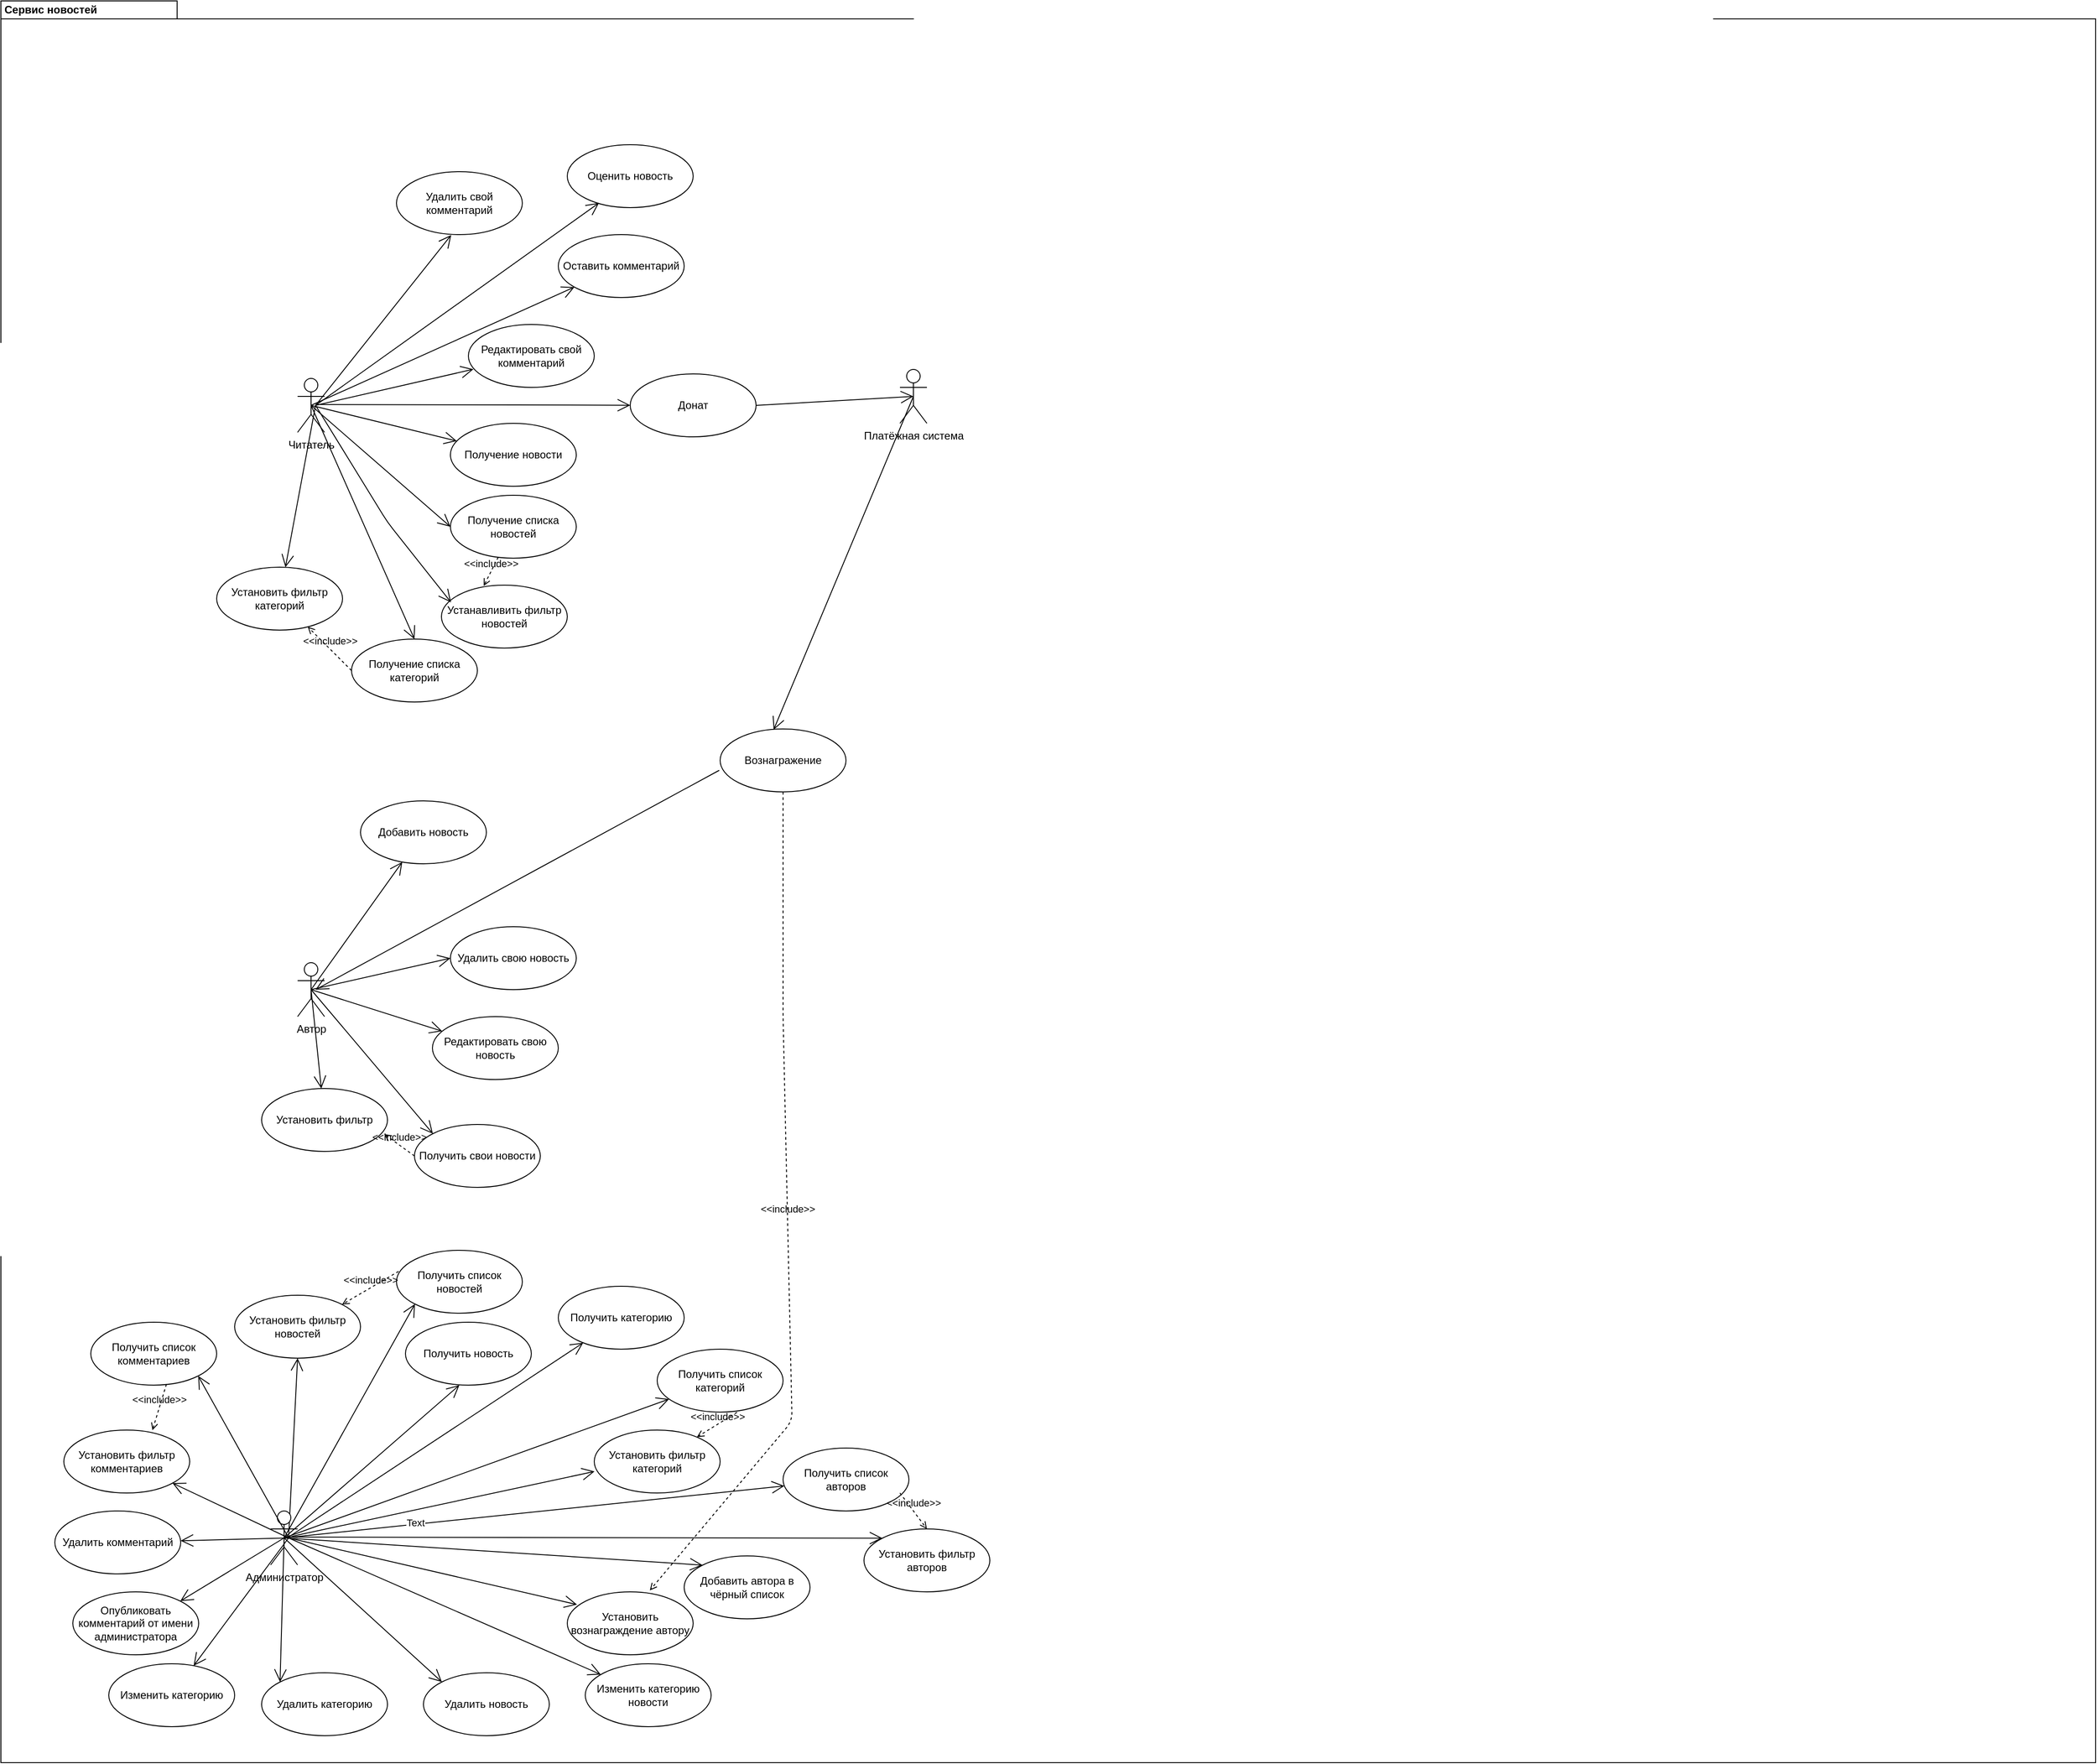 <mxfile version="14.7.8" type="device"><diagram name="Page-1" id="c4acf3e9-155e-7222-9cf6-157b1a14988f"><mxGraphModel dx="4240" dy="1097" grid="1" gridSize="10" guides="1" tooltips="1" connect="1" arrows="1" fold="1" page="1" pageScale="1" pageWidth="1654" pageHeight="2336" background="none" math="0" shadow="0"><root><mxCell id="0"/><mxCell id="1" parent="0"/><mxCell id="uFGTgFRjdAj6WxUJaAlC-4" value="Сервис новостей" style="shape=folder;fontStyle=1;tabWidth=110;tabHeight=20;tabPosition=left;html=1;boundedLbl=1;labelInHeader=1;container=1;collapsible=0;recursiveResize=0;fillColor=#FFFFFF;" parent="1" vertex="1"><mxGeometry x="-710" y="90" width="2330" height="1960" as="geometry"/></mxCell><mxCell id="uFGTgFRjdAj6WxUJaAlC-10" value="Получение списка новостей" style="ellipse;whiteSpace=wrap;html=1;fillColor=#FFFFFF;" parent="uFGTgFRjdAj6WxUJaAlC-4" vertex="1"><mxGeometry x="500" y="550" width="140" height="70" as="geometry"/></mxCell><mxCell id="uFGTgFRjdAj6WxUJaAlC-23" value="Получение списка категорий" style="ellipse;whiteSpace=wrap;html=1;fillColor=#FFFFFF;" parent="uFGTgFRjdAj6WxUJaAlC-4" vertex="1"><mxGeometry x="390" y="710" width="140" height="70" as="geometry"/></mxCell><mxCell id="uFGTgFRjdAj6WxUJaAlC-6" value="Читатель" style="shape=umlActor;verticalLabelPosition=bottom;verticalAlign=top;html=1;outlineConnect=0;fillColor=#FFFFFF;" parent="uFGTgFRjdAj6WxUJaAlC-4" vertex="1"><mxGeometry x="330" y="420" width="30" height="60" as="geometry"/></mxCell><mxCell id="uFGTgFRjdAj6WxUJaAlC-24" value="" style="endArrow=open;endFill=1;endSize=12;html=1;entryX=0.5;entryY=0;entryDx=0;entryDy=0;exitX=0.5;exitY=0.5;exitDx=0;exitDy=0;exitPerimeter=0;" parent="uFGTgFRjdAj6WxUJaAlC-4" source="uFGTgFRjdAj6WxUJaAlC-6" target="uFGTgFRjdAj6WxUJaAlC-23" edge="1"><mxGeometry width="160" relative="1" as="geometry"><mxPoint x="470" y="580" as="sourcePoint"/><mxPoint x="630" y="580" as="targetPoint"/></mxGeometry></mxCell><mxCell id="uFGTgFRjdAj6WxUJaAlC-11" value="" style="endArrow=open;endFill=1;endSize=12;html=1;exitX=0.5;exitY=0.5;exitDx=0;exitDy=0;exitPerimeter=0;entryX=0;entryY=0.5;entryDx=0;entryDy=0;" parent="uFGTgFRjdAj6WxUJaAlC-4" source="uFGTgFRjdAj6WxUJaAlC-6" target="uFGTgFRjdAj6WxUJaAlC-10" edge="1"><mxGeometry width="160" relative="1" as="geometry"><mxPoint x="340" y="470" as="sourcePoint"/><mxPoint x="490" y="520" as="targetPoint"/></mxGeometry></mxCell><mxCell id="uFGTgFRjdAj6WxUJaAlC-37" value="Получить список новостей" style="ellipse;whiteSpace=wrap;html=1;fillColor=#FFFFFF;" parent="uFGTgFRjdAj6WxUJaAlC-4" vertex="1"><mxGeometry x="440" y="1390" width="140" height="70" as="geometry"/></mxCell><mxCell id="uFGTgFRjdAj6WxUJaAlC-38" value="Получить список категорий" style="ellipse;whiteSpace=wrap;html=1;fillColor=#FFFFFF;" parent="uFGTgFRjdAj6WxUJaAlC-4" vertex="1"><mxGeometry x="730" y="1500" width="140" height="70" as="geometry"/></mxCell><mxCell id="uFGTgFRjdAj6WxUJaAlC-43" value="Удалить категорию" style="ellipse;whiteSpace=wrap;html=1;fillColor=#FFFFFF;" parent="uFGTgFRjdAj6WxUJaAlC-4" vertex="1"><mxGeometry x="290" y="1860" width="140" height="70" as="geometry"/></mxCell><mxCell id="uFGTgFRjdAj6WxUJaAlC-8" value="Получение новости" style="ellipse;whiteSpace=wrap;html=1;fillColor=#FFFFFF;" parent="uFGTgFRjdAj6WxUJaAlC-4" vertex="1"><mxGeometry x="500" y="470" width="140" height="70" as="geometry"/></mxCell><mxCell id="uFGTgFRjdAj6WxUJaAlC-36" value="Получить новость" style="ellipse;whiteSpace=wrap;html=1;fillColor=#FFFFFF;" parent="uFGTgFRjdAj6WxUJaAlC-4" vertex="1"><mxGeometry x="450" y="1470" width="140" height="70" as="geometry"/></mxCell><mxCell id="Op2Hag-HSOMwH3bY3JLe-6" value="" style="endArrow=open;endFill=1;endSize=12;html=1;" edge="1" parent="uFGTgFRjdAj6WxUJaAlC-4" target="uFGTgFRjdAj6WxUJaAlC-8"><mxGeometry width="160" relative="1" as="geometry"><mxPoint x="345" y="450" as="sourcePoint"/><mxPoint x="528.54" y="376.21" as="targetPoint"/></mxGeometry></mxCell><mxCell id="uFGTgFRjdAj6WxUJaAlC-31" value="Получить свои новости" style="ellipse;whiteSpace=wrap;html=1;fillColor=#FFFFFF;" parent="uFGTgFRjdAj6WxUJaAlC-4" vertex="1"><mxGeometry x="460" y="1250" width="140" height="70" as="geometry"/></mxCell><mxCell id="uFGTgFRjdAj6WxUJaAlC-33" value="" style="endArrow=open;endFill=1;endSize=12;html=1;entryX=0;entryY=0;entryDx=0;entryDy=0;exitX=0.5;exitY=0.5;exitDx=0;exitDy=0;exitPerimeter=0;" parent="uFGTgFRjdAj6WxUJaAlC-4" source="uFGTgFRjdAj6WxUJaAlC-25" target="uFGTgFRjdAj6WxUJaAlC-31" edge="1"><mxGeometry width="160" relative="1" as="geometry"><mxPoint x="490" y="1250" as="sourcePoint"/><mxPoint x="650" y="1250" as="targetPoint"/></mxGeometry></mxCell><mxCell id="uFGTgFRjdAj6WxUJaAlC-32" value="" style="endArrow=open;endFill=1;endSize=12;html=1;entryX=0;entryY=0.5;entryDx=0;entryDy=0;exitX=0.5;exitY=0.5;exitDx=0;exitDy=0;exitPerimeter=0;" parent="uFGTgFRjdAj6WxUJaAlC-4" source="uFGTgFRjdAj6WxUJaAlC-25" target="uFGTgFRjdAj6WxUJaAlC-30" edge="1"><mxGeometry width="160" relative="1" as="geometry"><mxPoint x="490" y="1250" as="sourcePoint"/><mxPoint x="650" y="1250" as="targetPoint"/></mxGeometry></mxCell><mxCell id="uFGTgFRjdAj6WxUJaAlC-29" value="" style="endArrow=open;endFill=1;endSize=12;html=1;exitX=0.5;exitY=0.5;exitDx=0;exitDy=0;exitPerimeter=0;" parent="uFGTgFRjdAj6WxUJaAlC-4" source="uFGTgFRjdAj6WxUJaAlC-25" edge="1" target="uFGTgFRjdAj6WxUJaAlC-28"><mxGeometry width="160" relative="1" as="geometry"><mxPoint x="490" y="1150" as="sourcePoint"/><mxPoint x="520" y="1170" as="targetPoint"/></mxGeometry></mxCell><mxCell id="Op2Hag-HSOMwH3bY3JLe-2" value="" style="endArrow=open;endFill=1;endSize=12;html=1;exitX=0.5;exitY=0.5;exitDx=0;exitDy=0;exitPerimeter=0;" edge="1" parent="uFGTgFRjdAj6WxUJaAlC-4" source="uFGTgFRjdAj6WxUJaAlC-25" target="Op2Hag-HSOMwH3bY3JLe-1"><mxGeometry width="160" relative="1" as="geometry"><mxPoint x="380" y="1230" as="sourcePoint"/><mxPoint x="640" y="1300" as="targetPoint"/><Array as="points"/></mxGeometry></mxCell><mxCell id="uFGTgFRjdAj6WxUJaAlC-25" value="Автор" style="shape=umlActor;verticalLabelPosition=bottom;verticalAlign=top;html=1;fillColor=#FFFFFF;" parent="uFGTgFRjdAj6WxUJaAlC-4" vertex="1"><mxGeometry x="330" y="1070" width="30" height="60" as="geometry"/></mxCell><mxCell id="Op2Hag-HSOMwH3bY3JLe-1" value="Редактировать свою новость" style="ellipse;whiteSpace=wrap;html=1;" vertex="1" parent="uFGTgFRjdAj6WxUJaAlC-4"><mxGeometry x="480" y="1130" width="140" height="70" as="geometry"/></mxCell><mxCell id="uFGTgFRjdAj6WxUJaAlC-30" value="Удалить свою новость" style="ellipse;whiteSpace=wrap;html=1;fillColor=#FFFFFF;" parent="uFGTgFRjdAj6WxUJaAlC-4" vertex="1"><mxGeometry x="500" y="1030" width="140" height="70" as="geometry"/></mxCell><mxCell id="uFGTgFRjdAj6WxUJaAlC-28" value="Добавить новость" style="ellipse;whiteSpace=wrap;html=1;fillColor=#FFFFFF;" parent="uFGTgFRjdAj6WxUJaAlC-4" vertex="1"><mxGeometry x="400" y="890" width="140" height="70" as="geometry"/></mxCell><mxCell id="uFGTgFRjdAj6WxUJaAlC-35" value="Удалить новость" style="ellipse;whiteSpace=wrap;html=1;fillColor=#FFFFFF;" parent="uFGTgFRjdAj6WxUJaAlC-4" vertex="1"><mxGeometry x="470" y="1860" width="140" height="70" as="geometry"/></mxCell><mxCell id="Op2Hag-HSOMwH3bY3JLe-41" value="Оставить комментарий" style="ellipse;whiteSpace=wrap;html=1;" vertex="1" parent="uFGTgFRjdAj6WxUJaAlC-4"><mxGeometry x="620" y="260" width="140" height="70" as="geometry"/></mxCell><mxCell id="Op2Hag-HSOMwH3bY3JLe-45" value="Удалить свой комментарий" style="ellipse;whiteSpace=wrap;html=1;" vertex="1" parent="uFGTgFRjdAj6WxUJaAlC-4"><mxGeometry x="440" y="190" width="140" height="70" as="geometry"/></mxCell><mxCell id="Op2Hag-HSOMwH3bY3JLe-47" value="Оценить новость" style="ellipse;whiteSpace=wrap;html=1;" vertex="1" parent="uFGTgFRjdAj6WxUJaAlC-4"><mxGeometry x="630" y="160" width="140" height="70" as="geometry"/></mxCell><mxCell id="Op2Hag-HSOMwH3bY3JLe-49" value="Устанавливить фильтр новостей" style="ellipse;whiteSpace=wrap;html=1;" vertex="1" parent="uFGTgFRjdAj6WxUJaAlC-4"><mxGeometry x="490" y="650" width="140" height="70" as="geometry"/></mxCell><mxCell id="Op2Hag-HSOMwH3bY3JLe-51" value="&amp;lt;&amp;lt;include&amp;gt;&amp;gt;" style="html=1;verticalAlign=bottom;labelBackgroundColor=none;endArrow=open;endFill=0;dashed=1;entryX=0.336;entryY=0.013;entryDx=0;entryDy=0;entryPerimeter=0;" edge="1" parent="uFGTgFRjdAj6WxUJaAlC-4" source="uFGTgFRjdAj6WxUJaAlC-10" target="Op2Hag-HSOMwH3bY3JLe-49"><mxGeometry width="160" relative="1" as="geometry"><mxPoint x="550" y="720" as="sourcePoint"/><mxPoint x="420" y="640" as="targetPoint"/></mxGeometry></mxCell><mxCell id="Op2Hag-HSOMwH3bY3JLe-42" value="" style="endArrow=open;endFill=1;endSize=12;html=1;exitX=0.5;exitY=0.5;exitDx=0;exitDy=0;exitPerimeter=0;" edge="1" parent="uFGTgFRjdAj6WxUJaAlC-4" source="uFGTgFRjdAj6WxUJaAlC-6" target="Op2Hag-HSOMwH3bY3JLe-41"><mxGeometry width="160" relative="1" as="geometry"><mxPoint x="320" y="431.732" as="sourcePoint"/><mxPoint x="850" y="420" as="targetPoint"/></mxGeometry></mxCell><mxCell id="Op2Hag-HSOMwH3bY3JLe-43" value="Редактировать свой комментарий" style="ellipse;whiteSpace=wrap;html=1;" vertex="1" parent="uFGTgFRjdAj6WxUJaAlC-4"><mxGeometry x="520" y="360" width="140" height="70" as="geometry"/></mxCell><mxCell id="Op2Hag-HSOMwH3bY3JLe-52" value="Установить фильтр" style="ellipse;whiteSpace=wrap;html=1;" vertex="1" parent="uFGTgFRjdAj6WxUJaAlC-4"><mxGeometry x="290" y="1210" width="140" height="70" as="geometry"/></mxCell><mxCell id="Op2Hag-HSOMwH3bY3JLe-53" value="" style="endArrow=open;endFill=1;endSize=12;html=1;exitX=0.5;exitY=0.5;exitDx=0;exitDy=0;exitPerimeter=0;" edge="1" parent="uFGTgFRjdAj6WxUJaAlC-4" source="uFGTgFRjdAj6WxUJaAlC-25" target="Op2Hag-HSOMwH3bY3JLe-52"><mxGeometry width="160" relative="1" as="geometry"><mxPoint x="100" y="1110" as="sourcePoint"/><mxPoint x="260" y="1110" as="targetPoint"/></mxGeometry></mxCell><mxCell id="Op2Hag-HSOMwH3bY3JLe-55" value="&amp;lt;&amp;lt;include&amp;gt;&amp;gt;" style="html=1;verticalAlign=bottom;labelBackgroundColor=none;endArrow=open;endFill=0;dashed=1;exitX=0;exitY=0.5;exitDx=0;exitDy=0;entryX=0.974;entryY=0.725;entryDx=0;entryDy=0;entryPerimeter=0;" edge="1" parent="uFGTgFRjdAj6WxUJaAlC-4" source="uFGTgFRjdAj6WxUJaAlC-31" target="Op2Hag-HSOMwH3bY3JLe-52"><mxGeometry width="160" relative="1" as="geometry"><mxPoint x="220" y="1320" as="sourcePoint"/><mxPoint x="380" y="1320" as="targetPoint"/></mxGeometry></mxCell><mxCell id="Op2Hag-HSOMwH3bY3JLe-56" value="Установить фильтр новостей" style="ellipse;whiteSpace=wrap;html=1;" vertex="1" parent="uFGTgFRjdAj6WxUJaAlC-4"><mxGeometry x="260" y="1440" width="140" height="70" as="geometry"/></mxCell><mxCell id="Op2Hag-HSOMwH3bY3JLe-58" value="&amp;lt;&amp;lt;include&amp;gt;&amp;gt;" style="html=1;verticalAlign=bottom;labelBackgroundColor=none;endArrow=open;endFill=0;dashed=1;exitX=0.017;exitY=0.335;exitDx=0;exitDy=0;exitPerimeter=0;entryX=1;entryY=0;entryDx=0;entryDy=0;" edge="1" parent="uFGTgFRjdAj6WxUJaAlC-4" source="uFGTgFRjdAj6WxUJaAlC-37" target="Op2Hag-HSOMwH3bY3JLe-56"><mxGeometry width="160" relative="1" as="geometry"><mxPoint x="360" y="1430" as="sourcePoint"/><mxPoint x="520" y="1430" as="targetPoint"/></mxGeometry></mxCell><mxCell id="Op2Hag-HSOMwH3bY3JLe-59" value="Донат" style="ellipse;whiteSpace=wrap;html=1;" vertex="1" parent="uFGTgFRjdAj6WxUJaAlC-4"><mxGeometry x="700" y="415" width="140" height="70" as="geometry"/></mxCell><mxCell id="Op2Hag-HSOMwH3bY3JLe-61" value="Добавить автора в чёрный список" style="ellipse;whiteSpace=wrap;html=1;" vertex="1" parent="uFGTgFRjdAj6WxUJaAlC-4"><mxGeometry x="760" y="1730" width="140" height="70" as="geometry"/></mxCell><mxCell id="Op2Hag-HSOMwH3bY3JLe-63" value="Получить список авторов" style="ellipse;whiteSpace=wrap;html=1;" vertex="1" parent="uFGTgFRjdAj6WxUJaAlC-4"><mxGeometry x="870" y="1610" width="140" height="70" as="geometry"/></mxCell><mxCell id="Op2Hag-HSOMwH3bY3JLe-66" value="Установить вознаграждение автору" style="ellipse;whiteSpace=wrap;html=1;" vertex="1" parent="uFGTgFRjdAj6WxUJaAlC-4"><mxGeometry x="630" y="1770" width="140" height="70" as="geometry"/></mxCell><mxCell id="Op2Hag-HSOMwH3bY3JLe-68" value="Изменить категорию новости" style="ellipse;whiteSpace=wrap;html=1;" vertex="1" parent="uFGTgFRjdAj6WxUJaAlC-4"><mxGeometry x="650" y="1850" width="140" height="70" as="geometry"/></mxCell><mxCell id="Op2Hag-HSOMwH3bY3JLe-69" value="" style="endArrow=open;endFill=1;endSize=12;html=1;" edge="1" parent="uFGTgFRjdAj6WxUJaAlC-4" target="Op2Hag-HSOMwH3bY3JLe-68"><mxGeometry width="160" relative="1" as="geometry"><mxPoint x="320" y="1710" as="sourcePoint"/><mxPoint x="590" y="1800" as="targetPoint"/></mxGeometry></mxCell><mxCell id="Op2Hag-HSOMwH3bY3JLe-76" value="Получить список комментариев" style="ellipse;whiteSpace=wrap;html=1;" vertex="1" parent="uFGTgFRjdAj6WxUJaAlC-4"><mxGeometry x="100" y="1470" width="140" height="70" as="geometry"/></mxCell><mxCell id="Op2Hag-HSOMwH3bY3JLe-80" value="Установить фильтр комментариев" style="ellipse;whiteSpace=wrap;html=1;" vertex="1" parent="uFGTgFRjdAj6WxUJaAlC-4"><mxGeometry x="70" y="1590" width="140" height="70" as="geometry"/></mxCell><mxCell id="Op2Hag-HSOMwH3bY3JLe-82" value="&amp;lt;&amp;lt;include&amp;gt;&amp;gt;" style="html=1;verticalAlign=bottom;labelBackgroundColor=none;endArrow=open;endFill=0;dashed=1;entryX=0.704;entryY=0.002;entryDx=0;entryDy=0;entryPerimeter=0;exitX=0.601;exitY=0.985;exitDx=0;exitDy=0;exitPerimeter=0;" edge="1" parent="uFGTgFRjdAj6WxUJaAlC-4" source="Op2Hag-HSOMwH3bY3JLe-76" target="Op2Hag-HSOMwH3bY3JLe-80"><mxGeometry width="160" relative="1" as="geometry"><mxPoint x="110" y="1550" as="sourcePoint"/><mxPoint x="270" y="1550" as="targetPoint"/></mxGeometry></mxCell><mxCell id="Op2Hag-HSOMwH3bY3JLe-83" value="Удалить комментарий" style="ellipse;whiteSpace=wrap;html=1;" vertex="1" parent="uFGTgFRjdAj6WxUJaAlC-4"><mxGeometry x="60" y="1680" width="140" height="70" as="geometry"/></mxCell><mxCell id="Op2Hag-HSOMwH3bY3JLe-85" value="Опубликовать комментарий от имени администратора" style="ellipse;whiteSpace=wrap;html=1;" vertex="1" parent="uFGTgFRjdAj6WxUJaAlC-4"><mxGeometry x="80" y="1770" width="140" height="70" as="geometry"/></mxCell><mxCell id="Op2Hag-HSOMwH3bY3JLe-87" value="Установить фильтр категорий" style="ellipse;whiteSpace=wrap;html=1;" vertex="1" parent="uFGTgFRjdAj6WxUJaAlC-4"><mxGeometry x="240" y="630" width="140" height="70" as="geometry"/></mxCell><mxCell id="Op2Hag-HSOMwH3bY3JLe-94" value="&amp;lt;&amp;lt;include&amp;gt;&amp;gt;" style="html=1;verticalAlign=bottom;labelBackgroundColor=none;endArrow=open;endFill=0;dashed=1;exitX=0;exitY=0.5;exitDx=0;exitDy=0;" edge="1" parent="uFGTgFRjdAj6WxUJaAlC-4" source="uFGTgFRjdAj6WxUJaAlC-23" target="Op2Hag-HSOMwH3bY3JLe-87"><mxGeometry width="160" relative="1" as="geometry"><mxPoint x="520" y="730" as="sourcePoint"/><mxPoint x="540" y="710" as="targetPoint"/></mxGeometry></mxCell><mxCell id="Op2Hag-HSOMwH3bY3JLe-95" value="Установить фильтр авторов" style="ellipse;whiteSpace=wrap;html=1;" vertex="1" parent="uFGTgFRjdAj6WxUJaAlC-4"><mxGeometry x="960" y="1700" width="140" height="70" as="geometry"/></mxCell><mxCell id="Op2Hag-HSOMwH3bY3JLe-98" value="Установить фильтр категорий" style="ellipse;whiteSpace=wrap;html=1;" vertex="1" parent="uFGTgFRjdAj6WxUJaAlC-4"><mxGeometry x="660.0" y="1590" width="140" height="70" as="geometry"/></mxCell><mxCell id="Op2Hag-HSOMwH3bY3JLe-97" value="&amp;lt;&amp;lt;include&amp;gt;&amp;gt;" style="html=1;verticalAlign=bottom;labelBackgroundColor=none;endArrow=open;endFill=0;dashed=1;exitX=0.634;exitY=1.003;exitDx=0;exitDy=0;exitPerimeter=0;" edge="1" parent="uFGTgFRjdAj6WxUJaAlC-4" source="uFGTgFRjdAj6WxUJaAlC-38" target="Op2Hag-HSOMwH3bY3JLe-98"><mxGeometry width="160" relative="1" as="geometry"><mxPoint x="640" y="1640" as="sourcePoint"/><mxPoint x="800" y="1640" as="targetPoint"/></mxGeometry></mxCell><mxCell id="Op2Hag-HSOMwH3bY3JLe-101" value="Получить категорию" style="ellipse;whiteSpace=wrap;html=1;" vertex="1" parent="uFGTgFRjdAj6WxUJaAlC-4"><mxGeometry x="620" y="1430" width="140" height="70" as="geometry"/></mxCell><mxCell id="Op2Hag-HSOMwH3bY3JLe-105" value="Вознагражение" style="ellipse;whiteSpace=wrap;html=1;" vertex="1" parent="uFGTgFRjdAj6WxUJaAlC-4"><mxGeometry x="800" y="810" width="140" height="70" as="geometry"/></mxCell><mxCell id="Op2Hag-HSOMwH3bY3JLe-109" value="&amp;lt;&amp;lt;include&amp;gt;&amp;gt;" style="html=1;verticalAlign=bottom;labelBackgroundColor=none;endArrow=open;endFill=0;dashed=1;exitX=0.5;exitY=1;exitDx=0;exitDy=0;entryX=0.656;entryY=-0.024;entryDx=0;entryDy=0;entryPerimeter=0;" edge="1" parent="uFGTgFRjdAj6WxUJaAlC-4" source="Op2Hag-HSOMwH3bY3JLe-105" target="Op2Hag-HSOMwH3bY3JLe-66"><mxGeometry width="160" relative="1" as="geometry"><mxPoint x="1040" y="1030" as="sourcePoint"/><mxPoint x="1200" y="1030" as="targetPoint"/><Array as="points"><mxPoint x="870" y="1130"/><mxPoint x="880" y="1580"/></Array></mxGeometry></mxCell><mxCell id="uFGTgFRjdAj6WxUJaAlC-39" value="" style="endArrow=open;endFill=1;endSize=12;html=1;exitX=0.5;exitY=0.5;exitDx=0;exitDy=0;exitPerimeter=0;entryX=0;entryY=0;entryDx=0;entryDy=0;" parent="1" source="uFGTgFRjdAj6WxUJaAlC-34" target="uFGTgFRjdAj6WxUJaAlC-35" edge="1"><mxGeometry width="160" relative="1" as="geometry"><mxPoint x="740" y="1900" as="sourcePoint"/><mxPoint x="900" y="1900" as="targetPoint"/></mxGeometry></mxCell><mxCell id="uFGTgFRjdAj6WxUJaAlC-40" value="" style="endArrow=open;endFill=1;endSize=12;html=1;exitX=0.5;exitY=0.5;exitDx=0;exitDy=0;exitPerimeter=0;" parent="1" source="uFGTgFRjdAj6WxUJaAlC-34" edge="1"><mxGeometry width="160" relative="1" as="geometry"><mxPoint x="630" y="1779" as="sourcePoint"/><mxPoint x="-200" y="1630" as="targetPoint"/></mxGeometry></mxCell><mxCell id="uFGTgFRjdAj6WxUJaAlC-41" value="" style="endArrow=open;endFill=1;endSize=12;html=1;entryX=0;entryY=1;entryDx=0;entryDy=0;exitX=0.5;exitY=0.5;exitDx=0;exitDy=0;exitPerimeter=0;" parent="1" source="uFGTgFRjdAj6WxUJaAlC-34" target="uFGTgFRjdAj6WxUJaAlC-37" edge="1"><mxGeometry width="160" relative="1" as="geometry"><mxPoint x="622" y="1779" as="sourcePoint"/><mxPoint x="920" y="1810" as="targetPoint"/></mxGeometry></mxCell><mxCell id="uFGTgFRjdAj6WxUJaAlC-42" value="" style="endArrow=open;endFill=1;endSize=12;html=1;exitX=0.5;exitY=0.5;exitDx=0;exitDy=0;exitPerimeter=0;" parent="1" source="uFGTgFRjdAj6WxUJaAlC-34" target="uFGTgFRjdAj6WxUJaAlC-38" edge="1"><mxGeometry width="160" relative="1" as="geometry"><mxPoint x="760" y="1920" as="sourcePoint"/><mxPoint x="920" y="1920" as="targetPoint"/></mxGeometry></mxCell><mxCell id="uFGTgFRjdAj6WxUJaAlC-44" value="" style="endArrow=open;endFill=1;endSize=12;html=1;exitX=0.5;exitY=0.5;exitDx=0;exitDy=0;exitPerimeter=0;entryX=0;entryY=0;entryDx=0;entryDy=0;" parent="1" source="uFGTgFRjdAj6WxUJaAlC-34" target="uFGTgFRjdAj6WxUJaAlC-43" edge="1"><mxGeometry width="160" relative="1" as="geometry"><mxPoint x="630" y="1770" as="sourcePoint"/><mxPoint x="890" y="2090" as="targetPoint"/></mxGeometry></mxCell><mxCell id="Op2Hag-HSOMwH3bY3JLe-44" value="" style="endArrow=open;endFill=1;endSize=12;html=1;entryX=0.04;entryY=0.711;entryDx=0;entryDy=0;entryPerimeter=0;" edge="1" parent="1" target="Op2Hag-HSOMwH3bY3JLe-43"><mxGeometry width="160" relative="1" as="geometry"><mxPoint x="-360" y="540" as="sourcePoint"/><mxPoint x="70" y="560" as="targetPoint"/></mxGeometry></mxCell><mxCell id="Op2Hag-HSOMwH3bY3JLe-46" value="" style="endArrow=open;endFill=1;endSize=12;html=1;entryX=0.435;entryY=1.007;entryDx=0;entryDy=0;entryPerimeter=0;" edge="1" parent="1" target="Op2Hag-HSOMwH3bY3JLe-45"><mxGeometry width="160" relative="1" as="geometry"><mxPoint x="-360" y="540" as="sourcePoint"/><mxPoint x="-410" y="380" as="targetPoint"/></mxGeometry></mxCell><mxCell id="Op2Hag-HSOMwH3bY3JLe-48" value="" style="endArrow=open;endFill=1;endSize=12;html=1;entryX=0.252;entryY=0.925;entryDx=0;entryDy=0;entryPerimeter=0;" edge="1" parent="1" target="Op2Hag-HSOMwH3bY3JLe-47"><mxGeometry width="160" relative="1" as="geometry"><mxPoint x="-360" y="540" as="sourcePoint"/><mxPoint x="-300" y="510" as="targetPoint"/><Array as="points"/></mxGeometry></mxCell><mxCell id="Op2Hag-HSOMwH3bY3JLe-50" value="" style="endArrow=open;endFill=1;endSize=12;html=1;entryX=0.076;entryY=0.273;entryDx=0;entryDy=0;entryPerimeter=0;" edge="1" parent="1" target="Op2Hag-HSOMwH3bY3JLe-49"><mxGeometry width="160" relative="1" as="geometry"><mxPoint x="-360" y="540" as="sourcePoint"/><mxPoint x="-520" y="550" as="targetPoint"/><Array as="points"><mxPoint x="-280" y="670"/></Array></mxGeometry></mxCell><mxCell id="Op2Hag-HSOMwH3bY3JLe-57" value="" style="endArrow=open;endFill=1;endSize=12;html=1;entryX=0.5;entryY=1;entryDx=0;entryDy=0;startArrow=none;" edge="1" parent="1" target="Op2Hag-HSOMwH3bY3JLe-56"><mxGeometry width="160" relative="1" as="geometry"><mxPoint x="-390" y="1800" as="sourcePoint"/><mxPoint x="-420" y="1700" as="targetPoint"/></mxGeometry></mxCell><mxCell id="Op2Hag-HSOMwH3bY3JLe-60" value="" style="endArrow=open;endFill=1;endSize=12;html=1;" edge="1" parent="1" target="Op2Hag-HSOMwH3bY3JLe-59"><mxGeometry width="160" relative="1" as="geometry"><mxPoint x="-360" y="539" as="sourcePoint"/><mxPoint x="-270" y="530" as="targetPoint"/></mxGeometry></mxCell><mxCell id="Op2Hag-HSOMwH3bY3JLe-62" value="" style="endArrow=open;endFill=1;endSize=12;html=1;exitX=0.5;exitY=0.5;exitDx=0;exitDy=0;exitPerimeter=0;entryX=0;entryY=0;entryDx=0;entryDy=0;" edge="1" parent="1" source="uFGTgFRjdAj6WxUJaAlC-34" target="Op2Hag-HSOMwH3bY3JLe-61"><mxGeometry width="160" relative="1" as="geometry"><mxPoint x="-280" y="1780" as="sourcePoint"/><mxPoint x="70" y="1790" as="targetPoint"/></mxGeometry></mxCell><mxCell id="uFGTgFRjdAj6WxUJaAlC-34" value="Администратор" style="shape=umlActor;verticalLabelPosition=bottom;verticalAlign=top;html=1;fillColor=#FFFFFF;" parent="1" vertex="1"><mxGeometry x="-410" y="1770" width="30" height="60" as="geometry"/></mxCell><mxCell id="Op2Hag-HSOMwH3bY3JLe-65" value="" style="endArrow=open;endFill=1;endSize=12;html=1;exitX=0.5;exitY=0.5;exitDx=0;exitDy=0;exitPerimeter=0;" edge="1" parent="1" source="uFGTgFRjdAj6WxUJaAlC-34" target="Op2Hag-HSOMwH3bY3JLe-63"><mxGeometry width="160" relative="1" as="geometry"><mxPoint x="-375" y="1800" as="sourcePoint"/><mxPoint x="-70" y="1740" as="targetPoint"/></mxGeometry></mxCell><mxCell id="Op2Hag-HSOMwH3bY3JLe-110" value="Text" style="edgeLabel;html=1;align=center;verticalAlign=middle;resizable=0;points=[];" vertex="1" connectable="0" parent="Op2Hag-HSOMwH3bY3JLe-65"><mxGeometry x="-0.475" y="2" relative="1" as="geometry"><mxPoint as="offset"/></mxGeometry></mxCell><mxCell id="Op2Hag-HSOMwH3bY3JLe-67" value="" style="endArrow=open;endFill=1;endSize=12;html=1;entryX=0.077;entryY=0.202;entryDx=0;entryDy=0;entryPerimeter=0;" edge="1" parent="1" target="Op2Hag-HSOMwH3bY3JLe-66"><mxGeometry width="160" relative="1" as="geometry"><mxPoint x="-390" y="1800" as="sourcePoint"/><mxPoint x="-50" y="1830" as="targetPoint"/></mxGeometry></mxCell><mxCell id="Op2Hag-HSOMwH3bY3JLe-72" value="Платёжная система" style="shape=umlActor;verticalLabelPosition=bottom;verticalAlign=top;html=1;" vertex="1" parent="1"><mxGeometry x="290" y="500" width="30" height="60" as="geometry"/></mxCell><mxCell id="Op2Hag-HSOMwH3bY3JLe-74" value="" style="endArrow=open;endFill=1;endSize=12;html=1;entryX=0.5;entryY=0.5;entryDx=0;entryDy=0;entryPerimeter=0;" edge="1" parent="1" target="Op2Hag-HSOMwH3bY3JLe-72"><mxGeometry width="160" relative="1" as="geometry"><mxPoint x="130" y="540" as="sourcePoint"/><mxPoint x="290" y="540" as="targetPoint"/></mxGeometry></mxCell><mxCell id="Op2Hag-HSOMwH3bY3JLe-79" value="" style="endArrow=open;endFill=1;endSize=12;html=1;entryX=1;entryY=1;entryDx=0;entryDy=0;" edge="1" parent="1" target="Op2Hag-HSOMwH3bY3JLe-76"><mxGeometry width="160" relative="1" as="geometry"><mxPoint x="-390" y="1800" as="sourcePoint"/><mxPoint x="-490" y="1630" as="targetPoint"/></mxGeometry></mxCell><mxCell id="Op2Hag-HSOMwH3bY3JLe-81" value="" style="endArrow=open;endFill=1;endSize=12;html=1;" edge="1" parent="1" target="Op2Hag-HSOMwH3bY3JLe-80"><mxGeometry width="160" relative="1" as="geometry"><mxPoint x="-390" y="1800" as="sourcePoint"/><mxPoint x="-500" y="1790" as="targetPoint"/></mxGeometry></mxCell><mxCell id="Op2Hag-HSOMwH3bY3JLe-84" value="" style="endArrow=open;endFill=1;endSize=12;html=1;" edge="1" parent="1" target="Op2Hag-HSOMwH3bY3JLe-83"><mxGeometry width="160" relative="1" as="geometry"><mxPoint x="-390" y="1800" as="sourcePoint"/><mxPoint x="-460" y="1880" as="targetPoint"/></mxGeometry></mxCell><mxCell id="Op2Hag-HSOMwH3bY3JLe-86" value="" style="endArrow=open;endFill=1;endSize=12;html=1;entryX=1;entryY=0;entryDx=0;entryDy=0;exitX=0.5;exitY=0.5;exitDx=0;exitDy=0;exitPerimeter=0;" edge="1" parent="1" source="uFGTgFRjdAj6WxUJaAlC-34" target="Op2Hag-HSOMwH3bY3JLe-85"><mxGeometry width="160" relative="1" as="geometry"><mxPoint x="-370" y="1799.29" as="sourcePoint"/><mxPoint x="-210" y="1799.29" as="targetPoint"/></mxGeometry></mxCell><mxCell id="Op2Hag-HSOMwH3bY3JLe-88" value="" style="endArrow=open;endFill=1;endSize=12;html=1;" edge="1" parent="1" target="Op2Hag-HSOMwH3bY3JLe-87"><mxGeometry width="160" relative="1" as="geometry"><mxPoint x="-360" y="540" as="sourcePoint"/><mxPoint x="-200" y="540" as="targetPoint"/></mxGeometry></mxCell><mxCell id="Op2Hag-HSOMwH3bY3JLe-96" value="" style="endArrow=open;endFill=1;endSize=12;html=1;entryX=0;entryY=0;entryDx=0;entryDy=0;" edge="1" parent="1" target="Op2Hag-HSOMwH3bY3JLe-95"><mxGeometry width="160" relative="1" as="geometry"><mxPoint x="-390" y="1799" as="sourcePoint"/><mxPoint x="-40" y="1720" as="targetPoint"/></mxGeometry></mxCell><mxCell id="Op2Hag-HSOMwH3bY3JLe-99" value="" style="endArrow=open;endFill=1;endSize=12;html=1;entryX=0.002;entryY=0.658;entryDx=0;entryDy=0;entryPerimeter=0;" edge="1" parent="1" target="Op2Hag-HSOMwH3bY3JLe-98"><mxGeometry width="160" relative="1" as="geometry"><mxPoint x="-380" y="1799.29" as="sourcePoint"/><mxPoint x="-220" y="1799.29" as="targetPoint"/><Array as="points"><mxPoint x="-390" y="1799"/></Array></mxGeometry></mxCell><mxCell id="Op2Hag-HSOMwH3bY3JLe-100" value="&amp;lt;&amp;lt;include&amp;gt;&amp;gt;" style="html=1;verticalAlign=bottom;labelBackgroundColor=none;endArrow=open;endFill=0;dashed=1;entryX=0.5;entryY=0;entryDx=0;entryDy=0;" edge="1" parent="1" target="Op2Hag-HSOMwH3bY3JLe-95"><mxGeometry width="160" relative="1" as="geometry"><mxPoint x="290" y="1750" as="sourcePoint"/><mxPoint x="450" y="1750" as="targetPoint"/></mxGeometry></mxCell><mxCell id="Op2Hag-HSOMwH3bY3JLe-102" value="" style="endArrow=open;endFill=1;endSize=12;html=1;" edge="1" parent="1" target="Op2Hag-HSOMwH3bY3JLe-101"><mxGeometry width="160" relative="1" as="geometry"><mxPoint x="-390" y="1799" as="sourcePoint"/><mxPoint x="-150" y="1799.29" as="targetPoint"/></mxGeometry></mxCell><mxCell id="Op2Hag-HSOMwH3bY3JLe-103" value="Изменить категорию" style="ellipse;whiteSpace=wrap;html=1;" vertex="1" parent="1"><mxGeometry x="-590" y="1940" width="140" height="70" as="geometry"/></mxCell><mxCell id="Op2Hag-HSOMwH3bY3JLe-104" value="" style="endArrow=open;endFill=1;endSize=12;html=1;" edge="1" parent="1" target="Op2Hag-HSOMwH3bY3JLe-103"><mxGeometry width="160" relative="1" as="geometry"><mxPoint x="-390" y="1800" as="sourcePoint"/><mxPoint x="-270" y="1860" as="targetPoint"/></mxGeometry></mxCell><mxCell id="Op2Hag-HSOMwH3bY3JLe-106" value="" style="endArrow=open;endFill=1;endSize=12;html=1;" edge="1" parent="1"><mxGeometry width="160" relative="1" as="geometry"><mxPoint x="89" y="946" as="sourcePoint"/><mxPoint x="-360" y="1190" as="targetPoint"/></mxGeometry></mxCell><mxCell id="Op2Hag-HSOMwH3bY3JLe-107" value="" style="endArrow=open;endFill=1;endSize=12;html=1;entryX=0.425;entryY=0.013;entryDx=0;entryDy=0;entryPerimeter=0;exitX=0.5;exitY=0.5;exitDx=0;exitDy=0;exitPerimeter=0;" edge="1" parent="1" source="Op2Hag-HSOMwH3bY3JLe-72" target="Op2Hag-HSOMwH3bY3JLe-105"><mxGeometry width="160" relative="1" as="geometry"><mxPoint y="760" as="sourcePoint"/><mxPoint x="160" y="760" as="targetPoint"/></mxGeometry></mxCell></root></mxGraphModel></diagram></mxfile>
